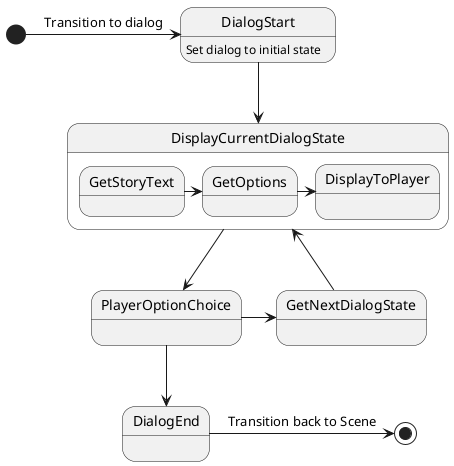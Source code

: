 @startuml Dialog
[*] -> DialogStart: Transition to dialog
DialogStart: Set dialog to initial state
DialogStart -down-> DisplayCurrentDialogState
state DisplayCurrentDialogState {
GetStoryText -> GetOptions
GetOptions -> DisplayToPlayer
DisplayToPlayer:
}

PlayerOptionChoice:
DialogEnd:
GetNextDialogState:

DisplayCurrentDialogState -down-> PlayerOptionChoice
PlayerOptionChoice -down-> DialogEnd
PlayerOptionChoice -right-> GetNextDialogState
GetNextDialogState -up-> DisplayCurrentDialogState
DialogEnd -right-> [*]: Transition back to Scene
@enduml
